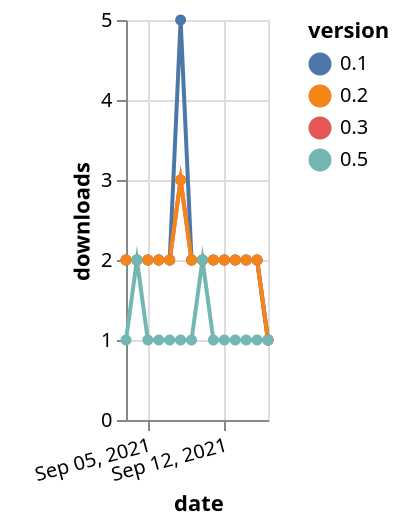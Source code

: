 {"$schema": "https://vega.github.io/schema/vega-lite/v5.json", "description": "A simple bar chart with embedded data.", "data": {"values": [{"date": "2021-09-03", "total": 2198, "delta": 2, "version": "0.3"}, {"date": "2021-09-04", "total": 2200, "delta": 2, "version": "0.3"}, {"date": "2021-09-05", "total": 2202, "delta": 2, "version": "0.3"}, {"date": "2021-09-06", "total": 2204, "delta": 2, "version": "0.3"}, {"date": "2021-09-07", "total": 2206, "delta": 2, "version": "0.3"}, {"date": "2021-09-08", "total": 2209, "delta": 3, "version": "0.3"}, {"date": "2021-09-09", "total": 2211, "delta": 2, "version": "0.3"}, {"date": "2021-09-10", "total": 2213, "delta": 2, "version": "0.3"}, {"date": "2021-09-11", "total": 2215, "delta": 2, "version": "0.3"}, {"date": "2021-09-12", "total": 2217, "delta": 2, "version": "0.3"}, {"date": "2021-09-13", "total": 2219, "delta": 2, "version": "0.3"}, {"date": "2021-09-14", "total": 2221, "delta": 2, "version": "0.3"}, {"date": "2021-09-15", "total": 2223, "delta": 2, "version": "0.3"}, {"date": "2021-09-16", "total": 2224, "delta": 1, "version": "0.3"}, {"date": "2021-09-03", "total": 2568, "delta": 2, "version": "0.1"}, {"date": "2021-09-04", "total": 2570, "delta": 2, "version": "0.1"}, {"date": "2021-09-05", "total": 2572, "delta": 2, "version": "0.1"}, {"date": "2021-09-06", "total": 2574, "delta": 2, "version": "0.1"}, {"date": "2021-09-07", "total": 2576, "delta": 2, "version": "0.1"}, {"date": "2021-09-08", "total": 2581, "delta": 5, "version": "0.1"}, {"date": "2021-09-09", "total": 2583, "delta": 2, "version": "0.1"}, {"date": "2021-09-10", "total": 2585, "delta": 2, "version": "0.1"}, {"date": "2021-09-11", "total": 2587, "delta": 2, "version": "0.1"}, {"date": "2021-09-12", "total": 2589, "delta": 2, "version": "0.1"}, {"date": "2021-09-13", "total": 2591, "delta": 2, "version": "0.1"}, {"date": "2021-09-14", "total": 2593, "delta": 2, "version": "0.1"}, {"date": "2021-09-15", "total": 2595, "delta": 2, "version": "0.1"}, {"date": "2021-09-16", "total": 2596, "delta": 1, "version": "0.1"}, {"date": "2021-09-03", "total": 2303, "delta": 2, "version": "0.2"}, {"date": "2021-09-04", "total": 2305, "delta": 2, "version": "0.2"}, {"date": "2021-09-05", "total": 2307, "delta": 2, "version": "0.2"}, {"date": "2021-09-06", "total": 2309, "delta": 2, "version": "0.2"}, {"date": "2021-09-07", "total": 2311, "delta": 2, "version": "0.2"}, {"date": "2021-09-08", "total": 2314, "delta": 3, "version": "0.2"}, {"date": "2021-09-09", "total": 2316, "delta": 2, "version": "0.2"}, {"date": "2021-09-10", "total": 2318, "delta": 2, "version": "0.2"}, {"date": "2021-09-11", "total": 2320, "delta": 2, "version": "0.2"}, {"date": "2021-09-12", "total": 2322, "delta": 2, "version": "0.2"}, {"date": "2021-09-13", "total": 2324, "delta": 2, "version": "0.2"}, {"date": "2021-09-14", "total": 2326, "delta": 2, "version": "0.2"}, {"date": "2021-09-15", "total": 2328, "delta": 2, "version": "0.2"}, {"date": "2021-09-16", "total": 2329, "delta": 1, "version": "0.2"}, {"date": "2021-09-03", "total": 142, "delta": 1, "version": "0.5"}, {"date": "2021-09-04", "total": 144, "delta": 2, "version": "0.5"}, {"date": "2021-09-05", "total": 145, "delta": 1, "version": "0.5"}, {"date": "2021-09-06", "total": 146, "delta": 1, "version": "0.5"}, {"date": "2021-09-07", "total": 147, "delta": 1, "version": "0.5"}, {"date": "2021-09-08", "total": 148, "delta": 1, "version": "0.5"}, {"date": "2021-09-09", "total": 149, "delta": 1, "version": "0.5"}, {"date": "2021-09-10", "total": 151, "delta": 2, "version": "0.5"}, {"date": "2021-09-11", "total": 152, "delta": 1, "version": "0.5"}, {"date": "2021-09-12", "total": 153, "delta": 1, "version": "0.5"}, {"date": "2021-09-13", "total": 154, "delta": 1, "version": "0.5"}, {"date": "2021-09-14", "total": 155, "delta": 1, "version": "0.5"}, {"date": "2021-09-15", "total": 156, "delta": 1, "version": "0.5"}, {"date": "2021-09-16", "total": 157, "delta": 1, "version": "0.5"}]}, "width": "container", "mark": {"type": "line", "point": {"filled": true}}, "encoding": {"x": {"field": "date", "type": "temporal", "timeUnit": "yearmonthdate", "title": "date", "axis": {"labelAngle": -15}}, "y": {"field": "delta", "type": "quantitative", "title": "downloads"}, "color": {"field": "version", "type": "nominal"}, "tooltip": {"field": "delta"}}}